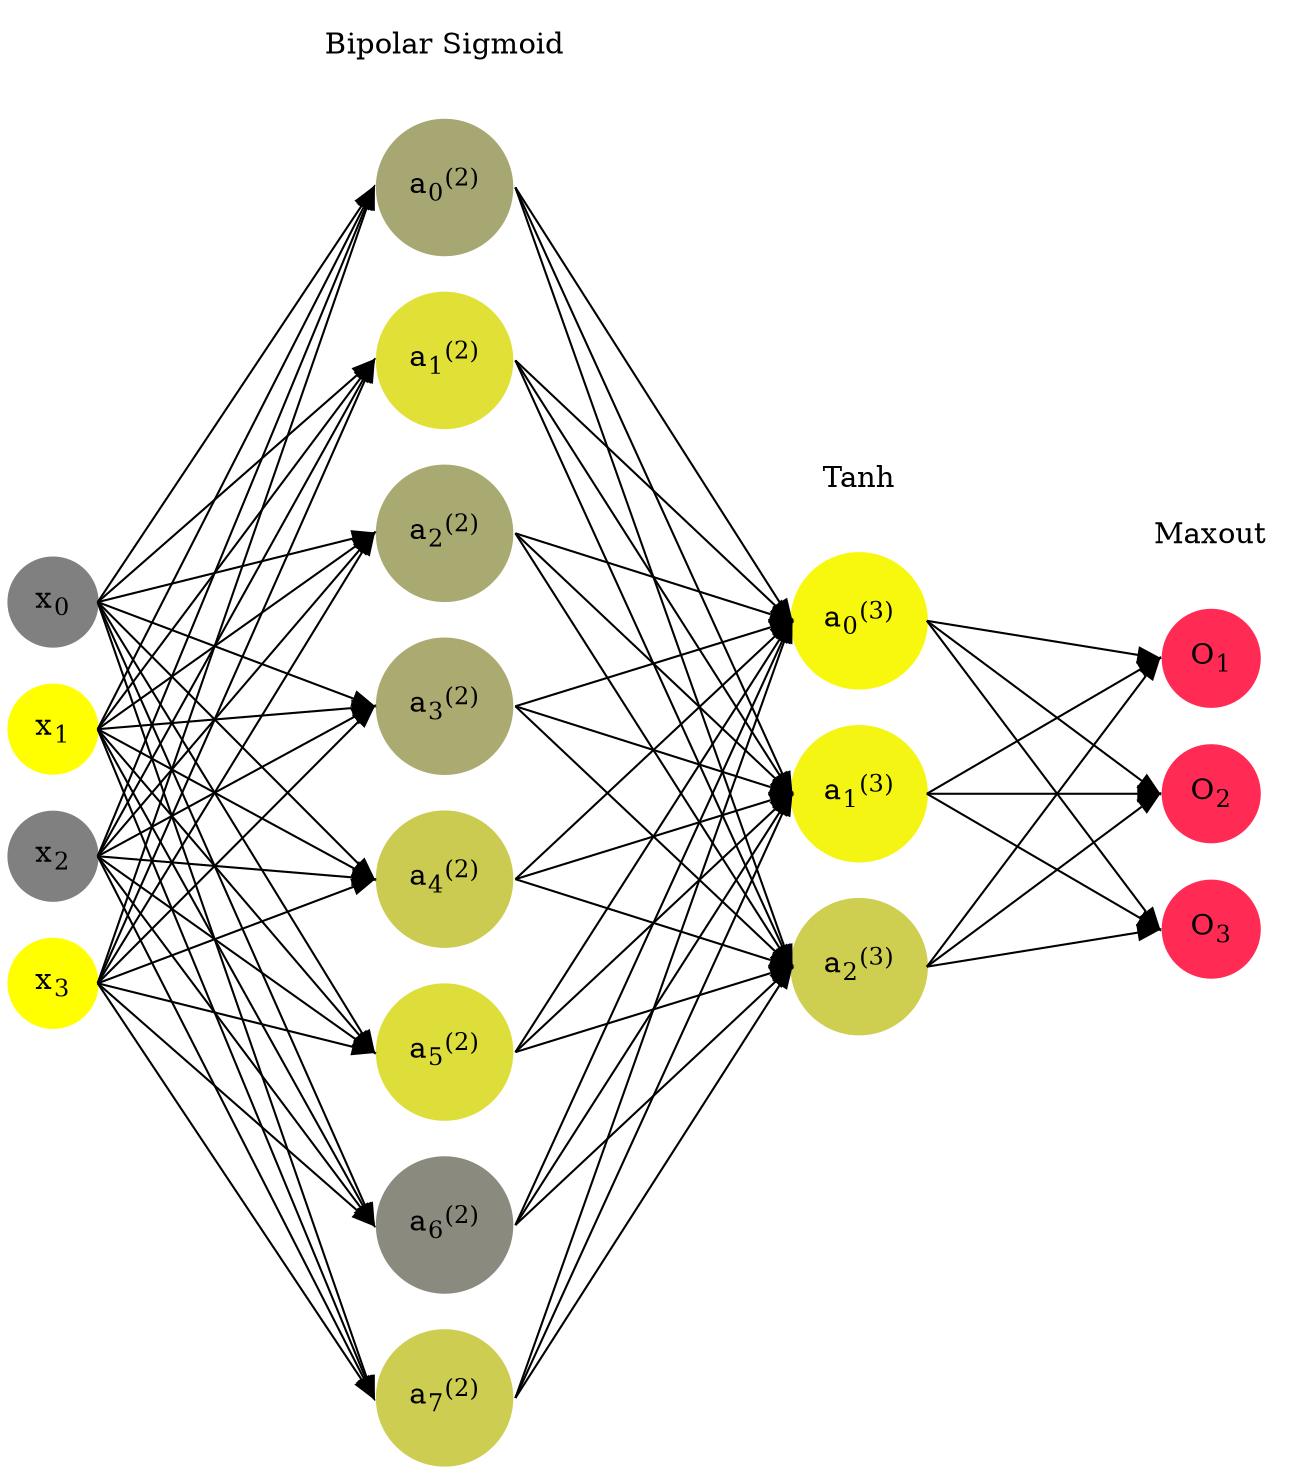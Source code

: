 digraph G {
	rankdir = LR;
	splines=false;
	edge[style=invis];
	ranksep= 1.4;
	{
	node [shape=circle, color="0.1667, 0.0, 0.5", style=filled, fillcolor="0.1667, 0.0, 0.5"];
	x0 [label=<x<sub>0</sub>>];
	}
	{
	node [shape=circle, color="0.1667, 1.0, 1.0", style=filled, fillcolor="0.1667, 1.0, 1.0"];
	x1 [label=<x<sub>1</sub>>];
	}
	{
	node [shape=circle, color="0.1667, 0.0, 0.5", style=filled, fillcolor="0.1667, 0.0, 0.5"];
	x2 [label=<x<sub>2</sub>>];
	}
	{
	node [shape=circle, color="0.1667, 1.0, 1.0", style=filled, fillcolor="0.1667, 1.0, 1.0"];
	x3 [label=<x<sub>3</sub>>];
	}
	{
	node [shape=circle, color="0.1667, 0.305623, 0.652811", style=filled, fillcolor="0.1667, 0.305623, 0.652811"];
	a02 [label=<a<sub>0</sub><sup>(2)</sup>>];
	}
	{
	node [shape=circle, color="0.1667, 0.754220, 0.877110", style=filled, fillcolor="0.1667, 0.754220, 0.877110"];
	a12 [label=<a<sub>1</sub><sup>(2)</sup>>];
	}
	{
	node [shape=circle, color="0.1667, 0.327136, 0.663568", style=filled, fillcolor="0.1667, 0.327136, 0.663568"];
	a22 [label=<a<sub>2</sub><sup>(2)</sup>>];
	}
	{
	node [shape=circle, color="0.1667, 0.338768, 0.669384", style=filled, fillcolor="0.1667, 0.338768, 0.669384"];
	a32 [label=<a<sub>3</sub><sup>(2)</sup>>];
	}
	{
	node [shape=circle, color="0.1667, 0.593663, 0.796831", style=filled, fillcolor="0.1667, 0.593663, 0.796831"];
	a42 [label=<a<sub>4</sub><sup>(2)</sup>>];
	}
	{
	node [shape=circle, color="0.1667, 0.737054, 0.868527", style=filled, fillcolor="0.1667, 0.737054, 0.868527"];
	a52 [label=<a<sub>5</sub><sup>(2)</sup>>];
	}
	{
	node [shape=circle, color="0.1667, 0.084303, 0.542151", style=filled, fillcolor="0.1667, 0.084303, 0.542151"];
	a62 [label=<a<sub>6</sub><sup>(2)</sup>>];
	}
	{
	node [shape=circle, color="0.1667, 0.604684, 0.802342", style=filled, fillcolor="0.1667, 0.604684, 0.802342"];
	a72 [label=<a<sub>7</sub><sup>(2)</sup>>];
	}
	{
	node [shape=circle, color="0.1667, 0.939826, 0.969913", style=filled, fillcolor="0.1667, 0.939826, 0.969913"];
	a03 [label=<a<sub>0</sub><sup>(3)</sup>>];
	}
	{
	node [shape=circle, color="0.1667, 0.915867, 0.957934", style=filled, fillcolor="0.1667, 0.915867, 0.957934"];
	a13 [label=<a<sub>1</sub><sup>(3)</sup>>];
	}
	{
	node [shape=circle, color="0.1667, 0.610666, 0.805333", style=filled, fillcolor="0.1667, 0.610666, 0.805333"];
	a23 [label=<a<sub>2</sub><sup>(3)</sup>>];
	}
	{
	node [shape=circle, color="0.9667, 0.83, 1.0", style=filled, fillcolor="0.9667, 0.83, 1.0"];
	O1 [label=<O<sub>1</sub>>];
	}
	{
	node [shape=circle, color="0.9667, 0.83, 1.0", style=filled, fillcolor="0.9667, 0.83, 1.0"];
	O2 [label=<O<sub>2</sub>>];
	}
	{
	node [shape=circle, color="0.9667, 0.83, 1.0", style=filled, fillcolor="0.9667, 0.83, 1.0"];
	O3 [label=<O<sub>3</sub>>];
	}
	{
	rank=same;
	x0->x1->x2->x3;
	}
	{
	rank=same;
	a02->a12->a22->a32->a42->a52->a62->a72;
	}
	{
	rank=same;
	a03->a13->a23;
	}
	{
	rank=same;
	O1->O2->O3;
	}
	l1 [shape=plaintext,label="Bipolar Sigmoid"];
	l1->a02;
	{rank=same; l1;a02};
	l2 [shape=plaintext,label="Tanh"];
	l2->a03;
	{rank=same; l2;a03};
	l3 [shape=plaintext,label="Maxout"];
	l3->O1;
	{rank=same; l3;O1};
edge[style=solid, tailport=e, headport=w];
	{x0;x1;x2;x3} -> {a02;a12;a22;a32;a42;a52;a62;a72};
	{a02;a12;a22;a32;a42;a52;a62;a72} -> {a03;a13;a23};
	{a03;a13;a23} -> {O1,O2,O3};
}